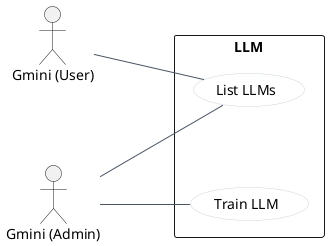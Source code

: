 @startuml
left to right direction
skinparam usecase {
  BackgroundColor #FFFFFF
  BorderColor #CBD5E1
}
skinparam ArrowColor #475569
skinparam nodesep 80
skinparam ranksep 90
actor "Gmini (User)" as gmini_user
actor "Gmini (Admin)" as gmini_admin

rectangle "LLM" {
  usecase "List LLMs" as UC_ListLLM
  usecase "Train LLM" as UC_TrainLLM
}

' Regular user can list
gmini_user -- UC_ListLLM

' Admin can list and train
gmini_admin -- UC_ListLLM
gmini_admin -- UC_TrainLLM

@enduml
